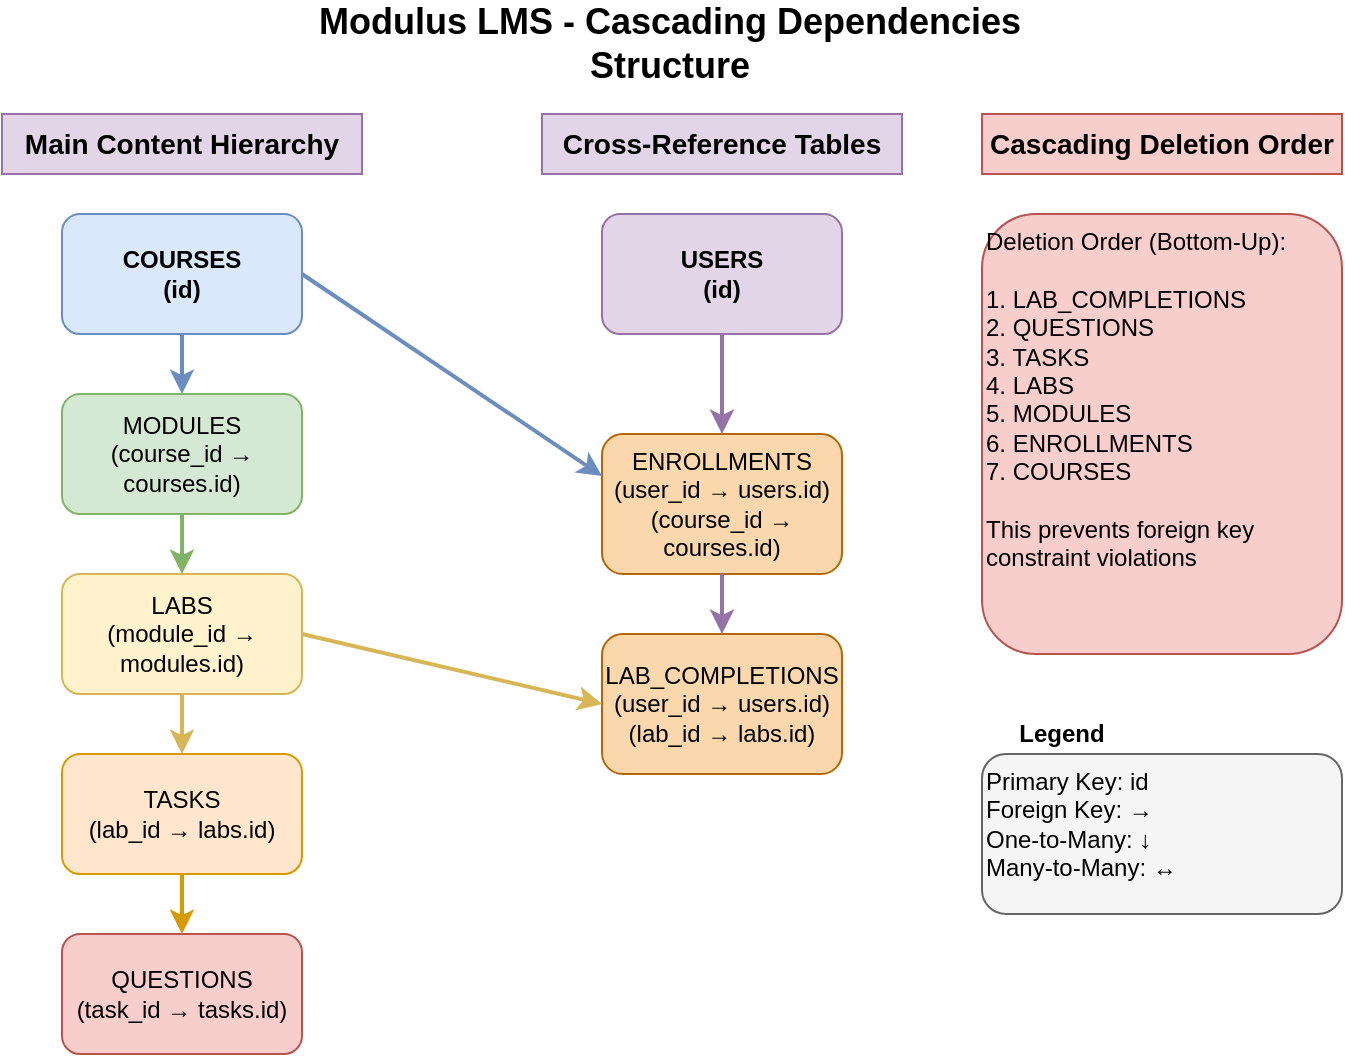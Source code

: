 <?xml version="1.0" encoding="UTF-8"?>
<mxfile version="24.7.0" type="device">
  <diagram name="Cascading Dependencies" id="cascading-dependencies">
    <mxGraphModel dx="1422" dy="754" grid="1" gridSize="10" guides="1" tooltips="1" connect="1" arrows="1" fold="1" page="1" pageScale="1" pageWidth="827" pageHeight="1169" math="0" shadow="0">
      <root>
        <mxCell id="0" />
        <mxCell id="1" parent="0" />
        
        <!-- Title -->
        <mxCell id="title" value="Modulus LMS - Cascading Dependencies Structure" style="text;html=1;strokeColor=none;fillColor=none;align=center;verticalAlign=middle;whiteSpace=wrap;rounded=0;fontSize=18;fontStyle=1;" vertex="1" parent="1">
          <mxGeometry x="214" y="30" width="400" height="30" as="geometry" />
        </mxCell>
        
        <!-- Main Hierarchy Column -->
        <mxCell id="hierarchy-title" value="Main Content Hierarchy" style="text;html=1;strokeColor=none;fillColor=none;align=center;verticalAlign=middle;whiteSpace=wrap;rounded=0;fontSize=14;fontStyle=1;fillColor=#e1d5e7;strokeColor=#9673a6;" vertex="1" parent="1">
          <mxGeometry x="80" y="80" width="180" height="30" as="geometry" />
        </mxCell>
        
        <!-- Courses -->
        <mxCell id="courses" value="COURSES&#xa;(id)" style="rounded=1;whiteSpace=wrap;html=1;fillColor=#dae8fc;strokeColor=#6c8ebf;fontStyle=1;" vertex="1" parent="1">
          <mxGeometry x="110" y="130" width="120" height="60" as="geometry" />
        </mxCell>
        
        <!-- Modules -->
        <mxCell id="modules" value="MODULES&#xa;(course_id → courses.id)" style="rounded=1;whiteSpace=wrap;html=1;fillColor=#d5e8d4;strokeColor=#82b366;" vertex="1" parent="1">
          <mxGeometry x="110" y="220" width="120" height="60" as="geometry" />
        </mxCell>
        
        <!-- Labs -->
        <mxCell id="labs" value="LABS&#xa;(module_id → modules.id)" style="rounded=1;whiteSpace=wrap;html=1;fillColor=#fff2cc;strokeColor=#d6b656;" vertex="1" parent="1">
          <mxGeometry x="110" y="310" width="120" height="60" as="geometry" />
        </mxCell>
        
        <!-- Tasks -->
        <mxCell id="tasks" value="TASKS&#xa;(lab_id → labs.id)" style="rounded=1;whiteSpace=wrap;html=1;fillColor=#ffe6cc;strokeColor=#d79b00;" vertex="1" parent="1">
          <mxGeometry x="110" y="400" width="120" height="60" as="geometry" />
        </mxCell>
        
        <!-- Questions -->
        <mxCell id="questions" value="QUESTIONS&#xa;(task_id → tasks.id)" style="rounded=1;whiteSpace=wrap;html=1;fillColor=#f8cecc;strokeColor=#b85450;" vertex="1" parent="1">
          <mxGeometry x="110" y="490" width="120" height="60" as="geometry" />
        </mxCell>
        
        <!-- Main hierarchy arrows -->
        <mxCell id="arrow1" value="" style="endArrow=classic;html=1;rounded=0;exitX=0.5;exitY=1;exitDx=0;exitDy=0;entryX=0.5;entryY=0;entryDx=0;entryDy=0;strokeWidth=2;strokeColor=#6c8ebf;" edge="1" parent="1" source="courses" target="modules">
          <mxGeometry width="50" height="50" relative="1" as="geometry">
            <mxPoint x="390" y="300" as="sourcePoint" />
            <mxPoint x="440" y="250" as="targetPoint" />
          </mxGeometry>
        </mxCell>
        
        <mxCell id="arrow2" value="" style="endArrow=classic;html=1;rounded=0;exitX=0.5;exitY=1;exitDx=0;exitDy=0;entryX=0.5;entryY=0;entryDx=0;entryDy=0;strokeWidth=2;strokeColor=#82b366;" edge="1" parent="1" source="modules" target="labs">
          <mxGeometry width="50" height="50" relative="1" as="geometry">
            <mxPoint x="390" y="300" as="sourcePoint" />
            <mxPoint x="440" y="250" as="targetPoint" />
          </mxGeometry>
        </mxCell>
        
        <mxCell id="arrow3" value="" style="endArrow=classic;html=1;rounded=0;exitX=0.5;exitY=1;exitDx=0;exitDy=0;entryX=0.5;entryY=0;entryDx=0;entryDy=0;strokeWidth=2;strokeColor=#d6b656;" edge="1" parent="1" source="labs" target="tasks">
          <mxGeometry width="50" height="50" relative="1" as="geometry">
            <mxPoint x="390" y="300" as="sourcePoint" />
            <mxPoint x="440" y="250" as="targetPoint" />
          </mxGeometry>
        </mxCell>
        
        <mxCell id="arrow4" value="" style="endArrow=classic;html=1;rounded=0;exitX=0.5;exitY=1;exitDx=0;exitDy=0;entryX=0.5;entryY=0;entryDx=0;entryDy=0;strokeWidth=2;strokeColor=#d79b00;" edge="1" parent="1" source="tasks" target="questions">
          <mxGeometry width="50" height="50" relative="1" as="geometry">
            <mxPoint x="390" y="300" as="sourcePoint" />
            <mxPoint x="440" y="250" as="targetPoint" />
          </mxGeometry>
        </mxCell>
        
        <!-- Cross Reference Column -->
        <mxCell id="crossref-title" value="Cross-Reference Tables" style="text;html=1;strokeColor=none;fillColor=none;align=center;verticalAlign=middle;whiteSpace=wrap;rounded=0;fontSize=14;fontStyle=1;fillColor=#e1d5e7;strokeColor=#9673a6;" vertex="1" parent="1">
          <mxGeometry x="350" y="80" width="180" height="30" as="geometry" />
        </mxCell>
        
        <!-- Users -->
        <mxCell id="users" value="USERS&#xa;(id)" style="rounded=1;whiteSpace=wrap;html=1;fillColor=#e1d5e7;strokeColor=#9673a6;fontStyle=1;" vertex="1" parent="1">
          <mxGeometry x="380" y="130" width="120" height="60" as="geometry" />
        </mxCell>
        
        <!-- Enrollments -->
        <mxCell id="enrollments" value="ENROLLMENTS&#xa;(user_id → users.id)&#xa;(course_id → courses.id)" style="rounded=1;whiteSpace=wrap;html=1;fillColor=#fad7ac;strokeColor=#b46504;" vertex="1" parent="1">
          <mxGeometry x="380" y="240" width="120" height="70" as="geometry" />
        </mxCell>
        
        <!-- Lab Completions -->
        <mxCell id="lab_completions" value="LAB_COMPLETIONS&#xa;(user_id → users.id)&#xa;(lab_id → labs.id)" style="rounded=1;whiteSpace=wrap;html=1;fillColor=#fad7ac;strokeColor=#b46504;" vertex="1" parent="1">
          <mxGeometry x="380" y="340" width="120" height="70" as="geometry" />
        </mxCell>
        
        <!-- Cross-reference arrows -->
        <mxCell id="arrow_users_enrollments" value="" style="endArrow=classic;html=1;rounded=0;exitX=0.5;exitY=1;exitDx=0;exitDy=0;entryX=0.5;entryY=0;entryDx=0;entryDy=0;strokeWidth=2;strokeColor=#9673a6;" edge="1" parent="1" source="users" target="enrollments">
          <mxGeometry width="50" height="50" relative="1" as="geometry">
            <mxPoint x="390" y="300" as="sourcePoint" />
            <mxPoint x="440" y="250" as="targetPoint" />
          </mxGeometry>
        </mxCell>
        
        <mxCell id="arrow_users_completions" value="" style="endArrow=classic;html=1;rounded=0;exitX=0.5;exitY=1;exitDx=0;exitDy=0;entryX=0.5;entryY=0;entryDx=0;entryDy=0;strokeWidth=2;strokeColor=#9673a6;" edge="1" parent="1" source="enrollments" target="lab_completions">
          <mxGeometry width="50" height="50" relative="1" as="geometry">
            <mxPoint x="390" y="300" as="sourcePoint" />
            <mxPoint x="440" y="250" as="targetPoint" />
          </mxGeometry>
        </mxCell>
        
        <!-- Cross-connections -->
        <mxCell id="arrow_courses_enrollments" value="" style="endArrow=classic;html=1;rounded=0;exitX=1;exitY=0.5;exitDx=0;exitDy=0;entryX=0;entryY=0.3;entryDx=0;entryDy=0;strokeWidth=2;strokeColor=#6c8ebf;curved=1;" edge="1" parent="1" source="courses" target="enrollments">
          <mxGeometry width="50" height="50" relative="1" as="geometry">
            <mxPoint x="390" y="300" as="sourcePoint" />
            <mxPoint x="440" y="250" as="targetPoint" />
          </mxGeometry>
        </mxCell>
        
        <mxCell id="arrow_labs_completions" value="" style="endArrow=classic;html=1;rounded=0;exitX=1;exitY=0.5;exitDx=0;exitDy=0;entryX=0;entryY=0.5;entryDx=0;entryDy=0;strokeWidth=2;strokeColor=#d6b656;curved=1;" edge="1" parent="1" source="labs" target="lab_completions">
          <mxGeometry width="50" height="50" relative="1" as="geometry">
            <mxPoint x="390" y="300" as="sourcePoint" />
            <mxPoint x="440" y="250" as="targetPoint" />
          </mxGeometry>
        </mxCell>
        
        <!-- Deletion Order -->
        <mxCell id="deletion-title" value="Cascading Deletion Order" style="text;html=1;strokeColor=none;fillColor=none;align=center;verticalAlign=middle;whiteSpace=wrap;rounded=0;fontSize=14;fontStyle=1;fillColor=#f8cecc;strokeColor=#b85450;" vertex="1" parent="1">
          <mxGeometry x="570" y="80" width="180" height="30" as="geometry" />
        </mxCell>
        
        <mxCell id="deletion-order" value="Deletion Order (Bottom-Up):&#xa;&#xa;1. LAB_COMPLETIONS&#xa;2. QUESTIONS&#xa;3. TASKS&#xa;4. LABS&#xa;5. MODULES&#xa;6. ENROLLMENTS&#xa;7. COURSES&#xa;&#xa;This prevents foreign key&#xa;constraint violations" style="rounded=1;whiteSpace=wrap;html=1;fillColor=#f8cecc;strokeColor=#b85450;align=left;verticalAlign=top;" vertex="1" parent="1">
          <mxGeometry x="570" y="130" width="180" height="220" as="geometry" />
        </mxCell>
        
        <!-- Legend -->
        <mxCell id="legend-title" value="Legend" style="text;html=1;strokeColor=none;fillColor=none;align=center;verticalAlign=middle;whiteSpace=wrap;rounded=0;fontSize=12;fontStyle=1;" vertex="1" parent="1">
          <mxGeometry x="570" y="380" width="80" height="20" as="geometry" />
        </mxCell>
        
        <mxCell id="legend" value="Primary Key: id&#xa;Foreign Key: →&#xa;One-to-Many: ↓&#xa;Many-to-Many: ↔" style="rounded=1;whiteSpace=wrap;html=1;fillColor=#f5f5f5;strokeColor=#666666;align=left;verticalAlign=top;" vertex="1" parent="1">
          <mxGeometry x="570" y="400" width="180" height="80" as="geometry" />
        </mxCell>
        
      </root>
    </mxGraphModel>
  </diagram>
</mxfile>

